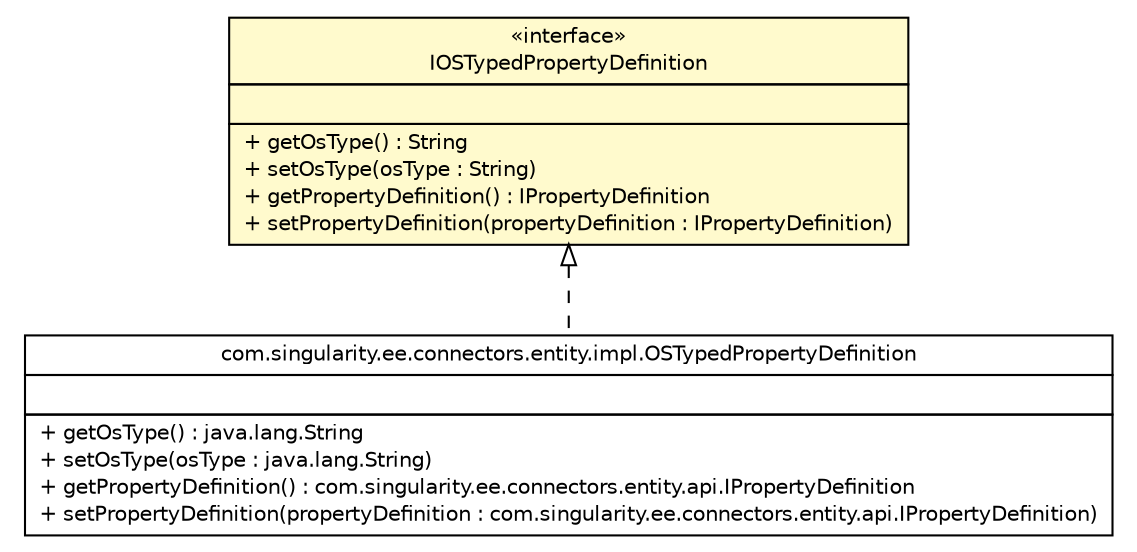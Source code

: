 #!/usr/local/bin/dot
#
# Class diagram 
# Generated by UMLGraph version 5.4 (http://www.umlgraph.org/)
#

digraph G {
	edge [fontname="Helvetica",fontsize=10,labelfontname="Helvetica",labelfontsize=10];
	node [fontname="Helvetica",fontsize=10,shape=plaintext];
	nodesep=0.25;
	ranksep=0.5;
	// com.singularity.ee.connectors.entity.api.IOSTypedPropertyDefinition
	c1126 [label=<<table title="com.singularity.ee.connectors.entity.api.IOSTypedPropertyDefinition" border="0" cellborder="1" cellspacing="0" cellpadding="2" port="p" bgcolor="lemonChiffon" href="./IOSTypedPropertyDefinition.html">
		<tr><td><table border="0" cellspacing="0" cellpadding="1">
<tr><td align="center" balign="center"> &#171;interface&#187; </td></tr>
<tr><td align="center" balign="center"> IOSTypedPropertyDefinition </td></tr>
		</table></td></tr>
		<tr><td><table border="0" cellspacing="0" cellpadding="1">
<tr><td align="left" balign="left">  </td></tr>
		</table></td></tr>
		<tr><td><table border="0" cellspacing="0" cellpadding="1">
<tr><td align="left" balign="left"> + getOsType() : String </td></tr>
<tr><td align="left" balign="left"> + setOsType(osType : String) </td></tr>
<tr><td align="left" balign="left"> + getPropertyDefinition() : IPropertyDefinition </td></tr>
<tr><td align="left" balign="left"> + setPropertyDefinition(propertyDefinition : IPropertyDefinition) </td></tr>
		</table></td></tr>
		</table>>, URL="./IOSTypedPropertyDefinition.html", fontname="Helvetica", fontcolor="black", fontsize=10.0];
	// com.singularity.ee.connectors.entity.impl.OSTypedPropertyDefinition
	c1148 [label=<<table title="com.singularity.ee.connectors.entity.impl.OSTypedPropertyDefinition" border="0" cellborder="1" cellspacing="0" cellpadding="2" port="p" href="../impl/OSTypedPropertyDefinition.html">
		<tr><td><table border="0" cellspacing="0" cellpadding="1">
<tr><td align="center" balign="center"> com.singularity.ee.connectors.entity.impl.OSTypedPropertyDefinition </td></tr>
		</table></td></tr>
		<tr><td><table border="0" cellspacing="0" cellpadding="1">
<tr><td align="left" balign="left">  </td></tr>
		</table></td></tr>
		<tr><td><table border="0" cellspacing="0" cellpadding="1">
<tr><td align="left" balign="left"> + getOsType() : java.lang.String </td></tr>
<tr><td align="left" balign="left"> + setOsType(osType : java.lang.String) </td></tr>
<tr><td align="left" balign="left"> + getPropertyDefinition() : com.singularity.ee.connectors.entity.api.IPropertyDefinition </td></tr>
<tr><td align="left" balign="left"> + setPropertyDefinition(propertyDefinition : com.singularity.ee.connectors.entity.api.IPropertyDefinition) </td></tr>
		</table></td></tr>
		</table>>, URL="../impl/OSTypedPropertyDefinition.html", fontname="Helvetica", fontcolor="black", fontsize=10.0];
	//com.singularity.ee.connectors.entity.impl.OSTypedPropertyDefinition implements com.singularity.ee.connectors.entity.api.IOSTypedPropertyDefinition
	c1126:p -> c1148:p [dir=back,arrowtail=empty,style=dashed];
}

